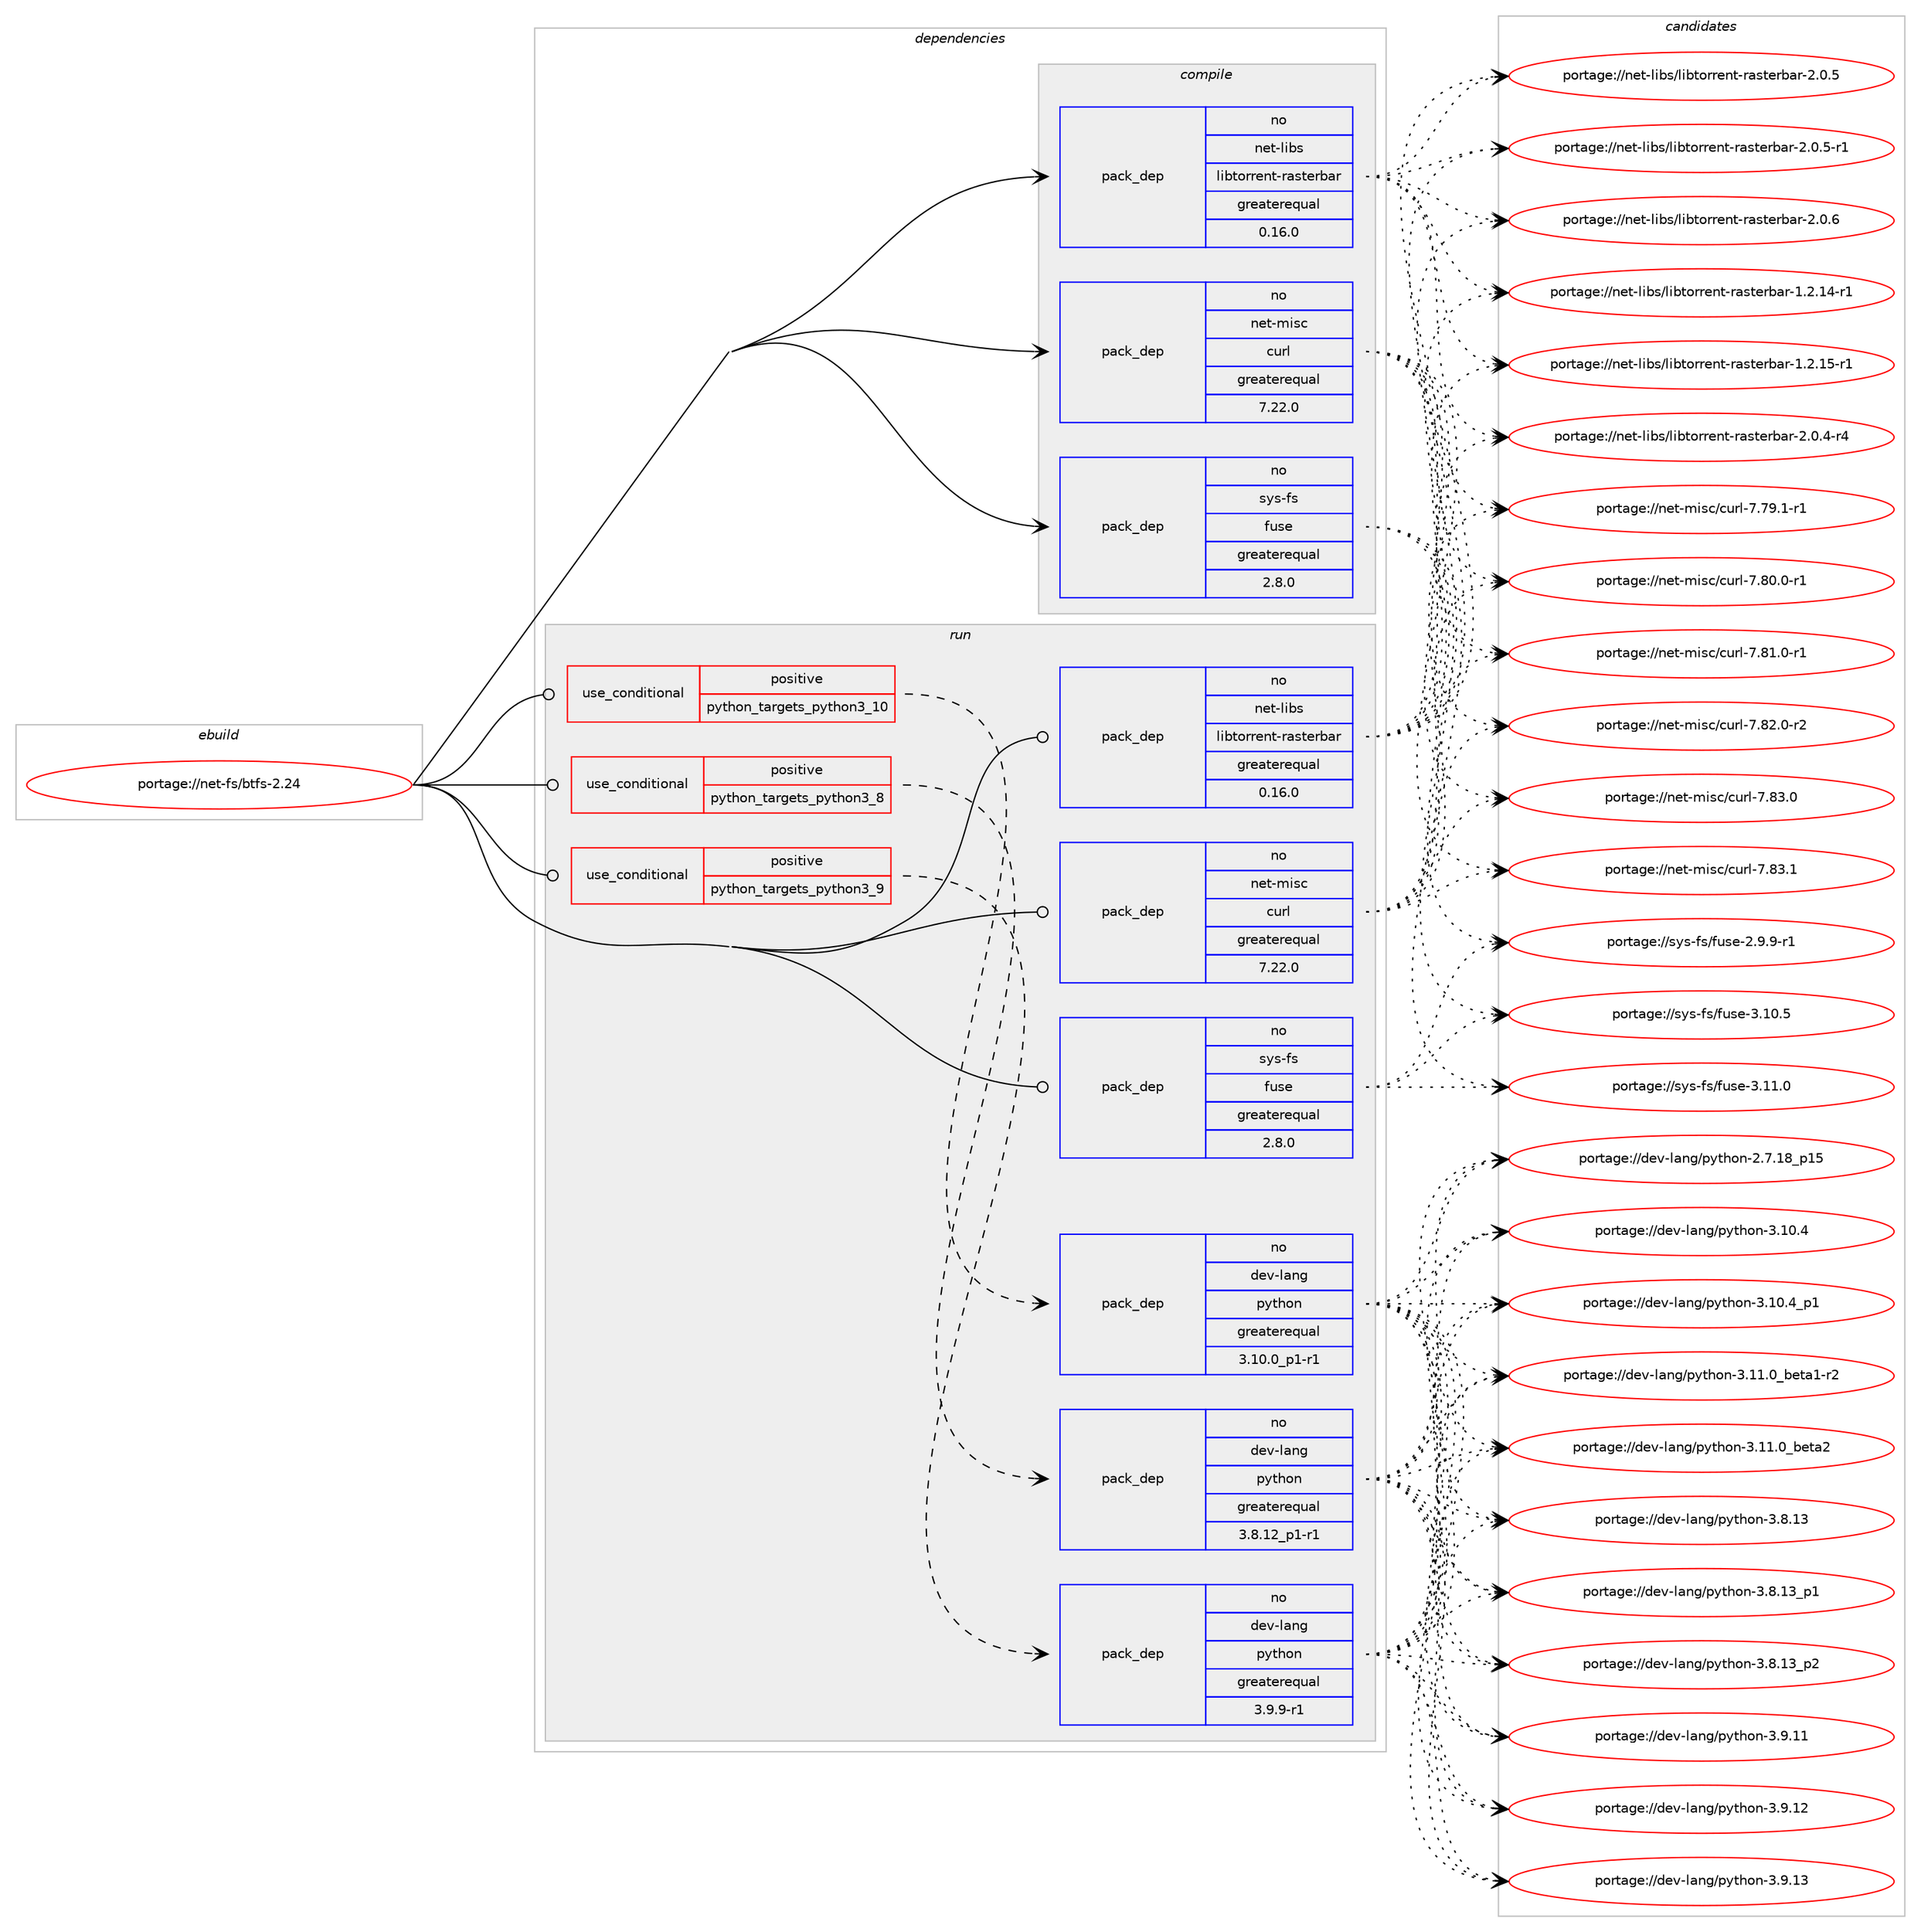 digraph prolog {

# *************
# Graph options
# *************

newrank=true;
concentrate=true;
compound=true;
graph [rankdir=LR,fontname=Helvetica,fontsize=10,ranksep=1.5];#, ranksep=2.5, nodesep=0.2];
edge  [arrowhead=vee];
node  [fontname=Helvetica,fontsize=10];

# **********
# The ebuild
# **********

subgraph cluster_leftcol {
color=gray;
rank=same;
label=<<i>ebuild</i>>;
id [label="portage://net-fs/btfs-2.24", color=red, width=4, href="../net-fs/btfs-2.24.svg"];
}

# ****************
# The dependencies
# ****************

subgraph cluster_midcol {
color=gray;
label=<<i>dependencies</i>>;
subgraph cluster_compile {
fillcolor="#eeeeee";
style=filled;
label=<<i>compile</i>>;
# *** BEGIN UNKNOWN DEPENDENCY TYPE (TODO) ***
# id -> package_dependency(portage://net-fs/btfs-2.24,install,no,dev-libs,boost,none,[,,],any_same_slot,[])
# *** END UNKNOWN DEPENDENCY TYPE (TODO) ***

subgraph pack8 {
dependency50 [label=<<TABLE BORDER="0" CELLBORDER="1" CELLSPACING="0" CELLPADDING="4" WIDTH="220"><TR><TD ROWSPAN="6" CELLPADDING="30">pack_dep</TD></TR><TR><TD WIDTH="110">no</TD></TR><TR><TD>net-libs</TD></TR><TR><TD>libtorrent-rasterbar</TD></TR><TR><TD>greaterequal</TD></TR><TR><TD>0.16.0</TD></TR></TABLE>>, shape=none, color=blue];
}
id:e -> dependency50:w [weight=20,style="solid",arrowhead="vee"];
subgraph pack9 {
dependency51 [label=<<TABLE BORDER="0" CELLBORDER="1" CELLSPACING="0" CELLPADDING="4" WIDTH="220"><TR><TD ROWSPAN="6" CELLPADDING="30">pack_dep</TD></TR><TR><TD WIDTH="110">no</TD></TR><TR><TD>net-misc</TD></TR><TR><TD>curl</TD></TR><TR><TD>greaterequal</TD></TR><TR><TD>7.22.0</TD></TR></TABLE>>, shape=none, color=blue];
}
id:e -> dependency51:w [weight=20,style="solid",arrowhead="vee"];
subgraph pack10 {
dependency52 [label=<<TABLE BORDER="0" CELLBORDER="1" CELLSPACING="0" CELLPADDING="4" WIDTH="220"><TR><TD ROWSPAN="6" CELLPADDING="30">pack_dep</TD></TR><TR><TD WIDTH="110">no</TD></TR><TR><TD>sys-fs</TD></TR><TR><TD>fuse</TD></TR><TR><TD>greaterequal</TD></TR><TR><TD>2.8.0</TD></TR></TABLE>>, shape=none, color=blue];
}
id:e -> dependency52:w [weight=20,style="solid",arrowhead="vee"];
}
subgraph cluster_compileandrun {
fillcolor="#eeeeee";
style=filled;
label=<<i>compile and run</i>>;
}
subgraph cluster_run {
fillcolor="#eeeeee";
style=filled;
label=<<i>run</i>>;
subgraph cond42 {
dependency53 [label=<<TABLE BORDER="0" CELLBORDER="1" CELLSPACING="0" CELLPADDING="4"><TR><TD ROWSPAN="3" CELLPADDING="10">use_conditional</TD></TR><TR><TD>positive</TD></TR><TR><TD>python_targets_python3_10</TD></TR></TABLE>>, shape=none, color=red];
subgraph pack11 {
dependency54 [label=<<TABLE BORDER="0" CELLBORDER="1" CELLSPACING="0" CELLPADDING="4" WIDTH="220"><TR><TD ROWSPAN="6" CELLPADDING="30">pack_dep</TD></TR><TR><TD WIDTH="110">no</TD></TR><TR><TD>dev-lang</TD></TR><TR><TD>python</TD></TR><TR><TD>greaterequal</TD></TR><TR><TD>3.10.0_p1-r1</TD></TR></TABLE>>, shape=none, color=blue];
}
dependency53:e -> dependency54:w [weight=20,style="dashed",arrowhead="vee"];
}
id:e -> dependency53:w [weight=20,style="solid",arrowhead="odot"];
subgraph cond43 {
dependency55 [label=<<TABLE BORDER="0" CELLBORDER="1" CELLSPACING="0" CELLPADDING="4"><TR><TD ROWSPAN="3" CELLPADDING="10">use_conditional</TD></TR><TR><TD>positive</TD></TR><TR><TD>python_targets_python3_8</TD></TR></TABLE>>, shape=none, color=red];
subgraph pack12 {
dependency56 [label=<<TABLE BORDER="0" CELLBORDER="1" CELLSPACING="0" CELLPADDING="4" WIDTH="220"><TR><TD ROWSPAN="6" CELLPADDING="30">pack_dep</TD></TR><TR><TD WIDTH="110">no</TD></TR><TR><TD>dev-lang</TD></TR><TR><TD>python</TD></TR><TR><TD>greaterequal</TD></TR><TR><TD>3.8.12_p1-r1</TD></TR></TABLE>>, shape=none, color=blue];
}
dependency55:e -> dependency56:w [weight=20,style="dashed",arrowhead="vee"];
}
id:e -> dependency55:w [weight=20,style="solid",arrowhead="odot"];
subgraph cond44 {
dependency57 [label=<<TABLE BORDER="0" CELLBORDER="1" CELLSPACING="0" CELLPADDING="4"><TR><TD ROWSPAN="3" CELLPADDING="10">use_conditional</TD></TR><TR><TD>positive</TD></TR><TR><TD>python_targets_python3_9</TD></TR></TABLE>>, shape=none, color=red];
subgraph pack13 {
dependency58 [label=<<TABLE BORDER="0" CELLBORDER="1" CELLSPACING="0" CELLPADDING="4" WIDTH="220"><TR><TD ROWSPAN="6" CELLPADDING="30">pack_dep</TD></TR><TR><TD WIDTH="110">no</TD></TR><TR><TD>dev-lang</TD></TR><TR><TD>python</TD></TR><TR><TD>greaterequal</TD></TR><TR><TD>3.9.9-r1</TD></TR></TABLE>>, shape=none, color=blue];
}
dependency57:e -> dependency58:w [weight=20,style="dashed",arrowhead="vee"];
}
id:e -> dependency57:w [weight=20,style="solid",arrowhead="odot"];
# *** BEGIN UNKNOWN DEPENDENCY TYPE (TODO) ***
# id -> package_dependency(portage://net-fs/btfs-2.24,run,no,dev-libs,boost,none,[,,],any_same_slot,[])
# *** END UNKNOWN DEPENDENCY TYPE (TODO) ***

subgraph pack14 {
dependency59 [label=<<TABLE BORDER="0" CELLBORDER="1" CELLSPACING="0" CELLPADDING="4" WIDTH="220"><TR><TD ROWSPAN="6" CELLPADDING="30">pack_dep</TD></TR><TR><TD WIDTH="110">no</TD></TR><TR><TD>net-libs</TD></TR><TR><TD>libtorrent-rasterbar</TD></TR><TR><TD>greaterequal</TD></TR><TR><TD>0.16.0</TD></TR></TABLE>>, shape=none, color=blue];
}
id:e -> dependency59:w [weight=20,style="solid",arrowhead="odot"];
subgraph pack15 {
dependency60 [label=<<TABLE BORDER="0" CELLBORDER="1" CELLSPACING="0" CELLPADDING="4" WIDTH="220"><TR><TD ROWSPAN="6" CELLPADDING="30">pack_dep</TD></TR><TR><TD WIDTH="110">no</TD></TR><TR><TD>net-misc</TD></TR><TR><TD>curl</TD></TR><TR><TD>greaterequal</TD></TR><TR><TD>7.22.0</TD></TR></TABLE>>, shape=none, color=blue];
}
id:e -> dependency60:w [weight=20,style="solid",arrowhead="odot"];
subgraph pack16 {
dependency61 [label=<<TABLE BORDER="0" CELLBORDER="1" CELLSPACING="0" CELLPADDING="4" WIDTH="220"><TR><TD ROWSPAN="6" CELLPADDING="30">pack_dep</TD></TR><TR><TD WIDTH="110">no</TD></TR><TR><TD>sys-fs</TD></TR><TR><TD>fuse</TD></TR><TR><TD>greaterequal</TD></TR><TR><TD>2.8.0</TD></TR></TABLE>>, shape=none, color=blue];
}
id:e -> dependency61:w [weight=20,style="solid",arrowhead="odot"];
}
}

# **************
# The candidates
# **************

subgraph cluster_choices {
rank=same;
color=gray;
label=<<i>candidates</i>>;

subgraph choice8 {
color=black;
nodesep=1;
choice1101011164510810598115471081059811611111411410111011645114971151161011149897114454946504649524511449 [label="portage://net-libs/libtorrent-rasterbar-1.2.14-r1", color=red, width=4,href="../net-libs/libtorrent-rasterbar-1.2.14-r1.svg"];
choice1101011164510810598115471081059811611111411410111011645114971151161011149897114454946504649534511449 [label="portage://net-libs/libtorrent-rasterbar-1.2.15-r1", color=red, width=4,href="../net-libs/libtorrent-rasterbar-1.2.15-r1.svg"];
choice11010111645108105981154710810598116111114114101110116451149711511610111498971144550464846524511452 [label="portage://net-libs/libtorrent-rasterbar-2.0.4-r4", color=red, width=4,href="../net-libs/libtorrent-rasterbar-2.0.4-r4.svg"];
choice1101011164510810598115471081059811611111411410111011645114971151161011149897114455046484653 [label="portage://net-libs/libtorrent-rasterbar-2.0.5", color=red, width=4,href="../net-libs/libtorrent-rasterbar-2.0.5.svg"];
choice11010111645108105981154710810598116111114114101110116451149711511610111498971144550464846534511449 [label="portage://net-libs/libtorrent-rasterbar-2.0.5-r1", color=red, width=4,href="../net-libs/libtorrent-rasterbar-2.0.5-r1.svg"];
choice1101011164510810598115471081059811611111411410111011645114971151161011149897114455046484654 [label="portage://net-libs/libtorrent-rasterbar-2.0.6", color=red, width=4,href="../net-libs/libtorrent-rasterbar-2.0.6.svg"];
dependency50:e -> choice1101011164510810598115471081059811611111411410111011645114971151161011149897114454946504649524511449:w [style=dotted,weight="100"];
dependency50:e -> choice1101011164510810598115471081059811611111411410111011645114971151161011149897114454946504649534511449:w [style=dotted,weight="100"];
dependency50:e -> choice11010111645108105981154710810598116111114114101110116451149711511610111498971144550464846524511452:w [style=dotted,weight="100"];
dependency50:e -> choice1101011164510810598115471081059811611111411410111011645114971151161011149897114455046484653:w [style=dotted,weight="100"];
dependency50:e -> choice11010111645108105981154710810598116111114114101110116451149711511610111498971144550464846534511449:w [style=dotted,weight="100"];
dependency50:e -> choice1101011164510810598115471081059811611111411410111011645114971151161011149897114455046484654:w [style=dotted,weight="100"];
}
subgraph choice9 {
color=black;
nodesep=1;
choice11010111645109105115994799117114108455546555746494511449 [label="portage://net-misc/curl-7.79.1-r1", color=red, width=4,href="../net-misc/curl-7.79.1-r1.svg"];
choice11010111645109105115994799117114108455546564846484511449 [label="portage://net-misc/curl-7.80.0-r1", color=red, width=4,href="../net-misc/curl-7.80.0-r1.svg"];
choice11010111645109105115994799117114108455546564946484511449 [label="portage://net-misc/curl-7.81.0-r1", color=red, width=4,href="../net-misc/curl-7.81.0-r1.svg"];
choice11010111645109105115994799117114108455546565046484511450 [label="portage://net-misc/curl-7.82.0-r2", color=red, width=4,href="../net-misc/curl-7.82.0-r2.svg"];
choice1101011164510910511599479911711410845554656514648 [label="portage://net-misc/curl-7.83.0", color=red, width=4,href="../net-misc/curl-7.83.0.svg"];
choice1101011164510910511599479911711410845554656514649 [label="portage://net-misc/curl-7.83.1", color=red, width=4,href="../net-misc/curl-7.83.1.svg"];
dependency51:e -> choice11010111645109105115994799117114108455546555746494511449:w [style=dotted,weight="100"];
dependency51:e -> choice11010111645109105115994799117114108455546564846484511449:w [style=dotted,weight="100"];
dependency51:e -> choice11010111645109105115994799117114108455546564946484511449:w [style=dotted,weight="100"];
dependency51:e -> choice11010111645109105115994799117114108455546565046484511450:w [style=dotted,weight="100"];
dependency51:e -> choice1101011164510910511599479911711410845554656514648:w [style=dotted,weight="100"];
dependency51:e -> choice1101011164510910511599479911711410845554656514649:w [style=dotted,weight="100"];
}
subgraph choice10 {
color=black;
nodesep=1;
choice11512111545102115471021171151014550465746574511449 [label="portage://sys-fs/fuse-2.9.9-r1", color=red, width=4,href="../sys-fs/fuse-2.9.9-r1.svg"];
choice115121115451021154710211711510145514649484653 [label="portage://sys-fs/fuse-3.10.5", color=red, width=4,href="../sys-fs/fuse-3.10.5.svg"];
choice115121115451021154710211711510145514649494648 [label="portage://sys-fs/fuse-3.11.0", color=red, width=4,href="../sys-fs/fuse-3.11.0.svg"];
dependency52:e -> choice11512111545102115471021171151014550465746574511449:w [style=dotted,weight="100"];
dependency52:e -> choice115121115451021154710211711510145514649484653:w [style=dotted,weight="100"];
dependency52:e -> choice115121115451021154710211711510145514649494648:w [style=dotted,weight="100"];
}
subgraph choice11 {
color=black;
nodesep=1;
choice10010111845108971101034711212111610411111045504655464956951124953 [label="portage://dev-lang/python-2.7.18_p15", color=red, width=4,href="../dev-lang/python-2.7.18_p15.svg"];
choice10010111845108971101034711212111610411111045514649484652 [label="portage://dev-lang/python-3.10.4", color=red, width=4,href="../dev-lang/python-3.10.4.svg"];
choice100101118451089711010347112121116104111110455146494846529511249 [label="portage://dev-lang/python-3.10.4_p1", color=red, width=4,href="../dev-lang/python-3.10.4_p1.svg"];
choice10010111845108971101034711212111610411111045514649494648959810111697494511450 [label="portage://dev-lang/python-3.11.0_beta1-r2", color=red, width=4,href="../dev-lang/python-3.11.0_beta1-r2.svg"];
choice1001011184510897110103471121211161041111104551464949464895981011169750 [label="portage://dev-lang/python-3.11.0_beta2", color=red, width=4,href="../dev-lang/python-3.11.0_beta2.svg"];
choice10010111845108971101034711212111610411111045514656464951 [label="portage://dev-lang/python-3.8.13", color=red, width=4,href="../dev-lang/python-3.8.13.svg"];
choice100101118451089711010347112121116104111110455146564649519511249 [label="portage://dev-lang/python-3.8.13_p1", color=red, width=4,href="../dev-lang/python-3.8.13_p1.svg"];
choice100101118451089711010347112121116104111110455146564649519511250 [label="portage://dev-lang/python-3.8.13_p2", color=red, width=4,href="../dev-lang/python-3.8.13_p2.svg"];
choice10010111845108971101034711212111610411111045514657464949 [label="portage://dev-lang/python-3.9.11", color=red, width=4,href="../dev-lang/python-3.9.11.svg"];
choice10010111845108971101034711212111610411111045514657464950 [label="portage://dev-lang/python-3.9.12", color=red, width=4,href="../dev-lang/python-3.9.12.svg"];
choice10010111845108971101034711212111610411111045514657464951 [label="portage://dev-lang/python-3.9.13", color=red, width=4,href="../dev-lang/python-3.9.13.svg"];
dependency54:e -> choice10010111845108971101034711212111610411111045504655464956951124953:w [style=dotted,weight="100"];
dependency54:e -> choice10010111845108971101034711212111610411111045514649484652:w [style=dotted,weight="100"];
dependency54:e -> choice100101118451089711010347112121116104111110455146494846529511249:w [style=dotted,weight="100"];
dependency54:e -> choice10010111845108971101034711212111610411111045514649494648959810111697494511450:w [style=dotted,weight="100"];
dependency54:e -> choice1001011184510897110103471121211161041111104551464949464895981011169750:w [style=dotted,weight="100"];
dependency54:e -> choice10010111845108971101034711212111610411111045514656464951:w [style=dotted,weight="100"];
dependency54:e -> choice100101118451089711010347112121116104111110455146564649519511249:w [style=dotted,weight="100"];
dependency54:e -> choice100101118451089711010347112121116104111110455146564649519511250:w [style=dotted,weight="100"];
dependency54:e -> choice10010111845108971101034711212111610411111045514657464949:w [style=dotted,weight="100"];
dependency54:e -> choice10010111845108971101034711212111610411111045514657464950:w [style=dotted,weight="100"];
dependency54:e -> choice10010111845108971101034711212111610411111045514657464951:w [style=dotted,weight="100"];
}
subgraph choice12 {
color=black;
nodesep=1;
choice10010111845108971101034711212111610411111045504655464956951124953 [label="portage://dev-lang/python-2.7.18_p15", color=red, width=4,href="../dev-lang/python-2.7.18_p15.svg"];
choice10010111845108971101034711212111610411111045514649484652 [label="portage://dev-lang/python-3.10.4", color=red, width=4,href="../dev-lang/python-3.10.4.svg"];
choice100101118451089711010347112121116104111110455146494846529511249 [label="portage://dev-lang/python-3.10.4_p1", color=red, width=4,href="../dev-lang/python-3.10.4_p1.svg"];
choice10010111845108971101034711212111610411111045514649494648959810111697494511450 [label="portage://dev-lang/python-3.11.0_beta1-r2", color=red, width=4,href="../dev-lang/python-3.11.0_beta1-r2.svg"];
choice1001011184510897110103471121211161041111104551464949464895981011169750 [label="portage://dev-lang/python-3.11.0_beta2", color=red, width=4,href="../dev-lang/python-3.11.0_beta2.svg"];
choice10010111845108971101034711212111610411111045514656464951 [label="portage://dev-lang/python-3.8.13", color=red, width=4,href="../dev-lang/python-3.8.13.svg"];
choice100101118451089711010347112121116104111110455146564649519511249 [label="portage://dev-lang/python-3.8.13_p1", color=red, width=4,href="../dev-lang/python-3.8.13_p1.svg"];
choice100101118451089711010347112121116104111110455146564649519511250 [label="portage://dev-lang/python-3.8.13_p2", color=red, width=4,href="../dev-lang/python-3.8.13_p2.svg"];
choice10010111845108971101034711212111610411111045514657464949 [label="portage://dev-lang/python-3.9.11", color=red, width=4,href="../dev-lang/python-3.9.11.svg"];
choice10010111845108971101034711212111610411111045514657464950 [label="portage://dev-lang/python-3.9.12", color=red, width=4,href="../dev-lang/python-3.9.12.svg"];
choice10010111845108971101034711212111610411111045514657464951 [label="portage://dev-lang/python-3.9.13", color=red, width=4,href="../dev-lang/python-3.9.13.svg"];
dependency56:e -> choice10010111845108971101034711212111610411111045504655464956951124953:w [style=dotted,weight="100"];
dependency56:e -> choice10010111845108971101034711212111610411111045514649484652:w [style=dotted,weight="100"];
dependency56:e -> choice100101118451089711010347112121116104111110455146494846529511249:w [style=dotted,weight="100"];
dependency56:e -> choice10010111845108971101034711212111610411111045514649494648959810111697494511450:w [style=dotted,weight="100"];
dependency56:e -> choice1001011184510897110103471121211161041111104551464949464895981011169750:w [style=dotted,weight="100"];
dependency56:e -> choice10010111845108971101034711212111610411111045514656464951:w [style=dotted,weight="100"];
dependency56:e -> choice100101118451089711010347112121116104111110455146564649519511249:w [style=dotted,weight="100"];
dependency56:e -> choice100101118451089711010347112121116104111110455146564649519511250:w [style=dotted,weight="100"];
dependency56:e -> choice10010111845108971101034711212111610411111045514657464949:w [style=dotted,weight="100"];
dependency56:e -> choice10010111845108971101034711212111610411111045514657464950:w [style=dotted,weight="100"];
dependency56:e -> choice10010111845108971101034711212111610411111045514657464951:w [style=dotted,weight="100"];
}
subgraph choice13 {
color=black;
nodesep=1;
choice10010111845108971101034711212111610411111045504655464956951124953 [label="portage://dev-lang/python-2.7.18_p15", color=red, width=4,href="../dev-lang/python-2.7.18_p15.svg"];
choice10010111845108971101034711212111610411111045514649484652 [label="portage://dev-lang/python-3.10.4", color=red, width=4,href="../dev-lang/python-3.10.4.svg"];
choice100101118451089711010347112121116104111110455146494846529511249 [label="portage://dev-lang/python-3.10.4_p1", color=red, width=4,href="../dev-lang/python-3.10.4_p1.svg"];
choice10010111845108971101034711212111610411111045514649494648959810111697494511450 [label="portage://dev-lang/python-3.11.0_beta1-r2", color=red, width=4,href="../dev-lang/python-3.11.0_beta1-r2.svg"];
choice1001011184510897110103471121211161041111104551464949464895981011169750 [label="portage://dev-lang/python-3.11.0_beta2", color=red, width=4,href="../dev-lang/python-3.11.0_beta2.svg"];
choice10010111845108971101034711212111610411111045514656464951 [label="portage://dev-lang/python-3.8.13", color=red, width=4,href="../dev-lang/python-3.8.13.svg"];
choice100101118451089711010347112121116104111110455146564649519511249 [label="portage://dev-lang/python-3.8.13_p1", color=red, width=4,href="../dev-lang/python-3.8.13_p1.svg"];
choice100101118451089711010347112121116104111110455146564649519511250 [label="portage://dev-lang/python-3.8.13_p2", color=red, width=4,href="../dev-lang/python-3.8.13_p2.svg"];
choice10010111845108971101034711212111610411111045514657464949 [label="portage://dev-lang/python-3.9.11", color=red, width=4,href="../dev-lang/python-3.9.11.svg"];
choice10010111845108971101034711212111610411111045514657464950 [label="portage://dev-lang/python-3.9.12", color=red, width=4,href="../dev-lang/python-3.9.12.svg"];
choice10010111845108971101034711212111610411111045514657464951 [label="portage://dev-lang/python-3.9.13", color=red, width=4,href="../dev-lang/python-3.9.13.svg"];
dependency58:e -> choice10010111845108971101034711212111610411111045504655464956951124953:w [style=dotted,weight="100"];
dependency58:e -> choice10010111845108971101034711212111610411111045514649484652:w [style=dotted,weight="100"];
dependency58:e -> choice100101118451089711010347112121116104111110455146494846529511249:w [style=dotted,weight="100"];
dependency58:e -> choice10010111845108971101034711212111610411111045514649494648959810111697494511450:w [style=dotted,weight="100"];
dependency58:e -> choice1001011184510897110103471121211161041111104551464949464895981011169750:w [style=dotted,weight="100"];
dependency58:e -> choice10010111845108971101034711212111610411111045514656464951:w [style=dotted,weight="100"];
dependency58:e -> choice100101118451089711010347112121116104111110455146564649519511249:w [style=dotted,weight="100"];
dependency58:e -> choice100101118451089711010347112121116104111110455146564649519511250:w [style=dotted,weight="100"];
dependency58:e -> choice10010111845108971101034711212111610411111045514657464949:w [style=dotted,weight="100"];
dependency58:e -> choice10010111845108971101034711212111610411111045514657464950:w [style=dotted,weight="100"];
dependency58:e -> choice10010111845108971101034711212111610411111045514657464951:w [style=dotted,weight="100"];
}
subgraph choice14 {
color=black;
nodesep=1;
choice1101011164510810598115471081059811611111411410111011645114971151161011149897114454946504649524511449 [label="portage://net-libs/libtorrent-rasterbar-1.2.14-r1", color=red, width=4,href="../net-libs/libtorrent-rasterbar-1.2.14-r1.svg"];
choice1101011164510810598115471081059811611111411410111011645114971151161011149897114454946504649534511449 [label="portage://net-libs/libtorrent-rasterbar-1.2.15-r1", color=red, width=4,href="../net-libs/libtorrent-rasterbar-1.2.15-r1.svg"];
choice11010111645108105981154710810598116111114114101110116451149711511610111498971144550464846524511452 [label="portage://net-libs/libtorrent-rasterbar-2.0.4-r4", color=red, width=4,href="../net-libs/libtorrent-rasterbar-2.0.4-r4.svg"];
choice1101011164510810598115471081059811611111411410111011645114971151161011149897114455046484653 [label="portage://net-libs/libtorrent-rasterbar-2.0.5", color=red, width=4,href="../net-libs/libtorrent-rasterbar-2.0.5.svg"];
choice11010111645108105981154710810598116111114114101110116451149711511610111498971144550464846534511449 [label="portage://net-libs/libtorrent-rasterbar-2.0.5-r1", color=red, width=4,href="../net-libs/libtorrent-rasterbar-2.0.5-r1.svg"];
choice1101011164510810598115471081059811611111411410111011645114971151161011149897114455046484654 [label="portage://net-libs/libtorrent-rasterbar-2.0.6", color=red, width=4,href="../net-libs/libtorrent-rasterbar-2.0.6.svg"];
dependency59:e -> choice1101011164510810598115471081059811611111411410111011645114971151161011149897114454946504649524511449:w [style=dotted,weight="100"];
dependency59:e -> choice1101011164510810598115471081059811611111411410111011645114971151161011149897114454946504649534511449:w [style=dotted,weight="100"];
dependency59:e -> choice11010111645108105981154710810598116111114114101110116451149711511610111498971144550464846524511452:w [style=dotted,weight="100"];
dependency59:e -> choice1101011164510810598115471081059811611111411410111011645114971151161011149897114455046484653:w [style=dotted,weight="100"];
dependency59:e -> choice11010111645108105981154710810598116111114114101110116451149711511610111498971144550464846534511449:w [style=dotted,weight="100"];
dependency59:e -> choice1101011164510810598115471081059811611111411410111011645114971151161011149897114455046484654:w [style=dotted,weight="100"];
}
subgraph choice15 {
color=black;
nodesep=1;
choice11010111645109105115994799117114108455546555746494511449 [label="portage://net-misc/curl-7.79.1-r1", color=red, width=4,href="../net-misc/curl-7.79.1-r1.svg"];
choice11010111645109105115994799117114108455546564846484511449 [label="portage://net-misc/curl-7.80.0-r1", color=red, width=4,href="../net-misc/curl-7.80.0-r1.svg"];
choice11010111645109105115994799117114108455546564946484511449 [label="portage://net-misc/curl-7.81.0-r1", color=red, width=4,href="../net-misc/curl-7.81.0-r1.svg"];
choice11010111645109105115994799117114108455546565046484511450 [label="portage://net-misc/curl-7.82.0-r2", color=red, width=4,href="../net-misc/curl-7.82.0-r2.svg"];
choice1101011164510910511599479911711410845554656514648 [label="portage://net-misc/curl-7.83.0", color=red, width=4,href="../net-misc/curl-7.83.0.svg"];
choice1101011164510910511599479911711410845554656514649 [label="portage://net-misc/curl-7.83.1", color=red, width=4,href="../net-misc/curl-7.83.1.svg"];
dependency60:e -> choice11010111645109105115994799117114108455546555746494511449:w [style=dotted,weight="100"];
dependency60:e -> choice11010111645109105115994799117114108455546564846484511449:w [style=dotted,weight="100"];
dependency60:e -> choice11010111645109105115994799117114108455546564946484511449:w [style=dotted,weight="100"];
dependency60:e -> choice11010111645109105115994799117114108455546565046484511450:w [style=dotted,weight="100"];
dependency60:e -> choice1101011164510910511599479911711410845554656514648:w [style=dotted,weight="100"];
dependency60:e -> choice1101011164510910511599479911711410845554656514649:w [style=dotted,weight="100"];
}
subgraph choice16 {
color=black;
nodesep=1;
choice11512111545102115471021171151014550465746574511449 [label="portage://sys-fs/fuse-2.9.9-r1", color=red, width=4,href="../sys-fs/fuse-2.9.9-r1.svg"];
choice115121115451021154710211711510145514649484653 [label="portage://sys-fs/fuse-3.10.5", color=red, width=4,href="../sys-fs/fuse-3.10.5.svg"];
choice115121115451021154710211711510145514649494648 [label="portage://sys-fs/fuse-3.11.0", color=red, width=4,href="../sys-fs/fuse-3.11.0.svg"];
dependency61:e -> choice11512111545102115471021171151014550465746574511449:w [style=dotted,weight="100"];
dependency61:e -> choice115121115451021154710211711510145514649484653:w [style=dotted,weight="100"];
dependency61:e -> choice115121115451021154710211711510145514649494648:w [style=dotted,weight="100"];
}
}

}
